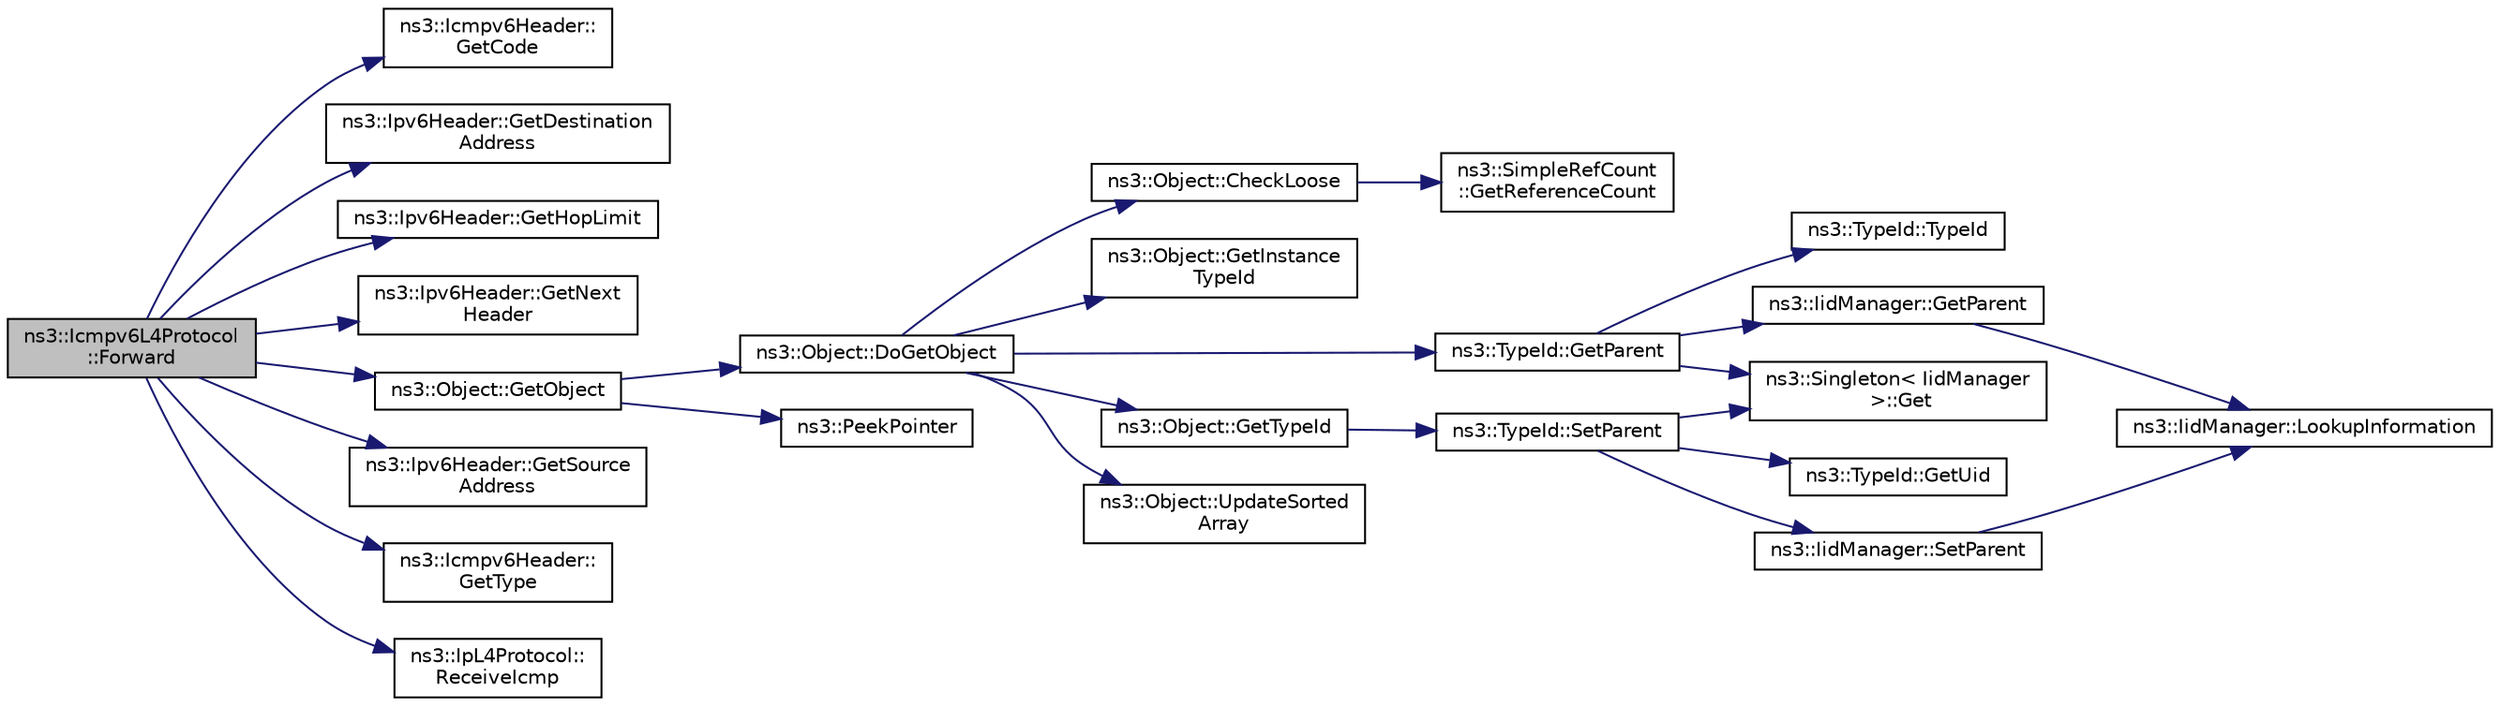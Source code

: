 digraph "ns3::Icmpv6L4Protocol::Forward"
{
 // LATEX_PDF_SIZE
  edge [fontname="Helvetica",fontsize="10",labelfontname="Helvetica",labelfontsize="10"];
  node [fontname="Helvetica",fontsize="10",shape=record];
  rankdir="LR";
  Node1 [label="ns3::Icmpv6L4Protocol\l::Forward",height=0.2,width=0.4,color="black", fillcolor="grey75", style="filled", fontcolor="black",tooltip="Notify an ICMPv6 reception to upper layers (if requested)."];
  Node1 -> Node2 [color="midnightblue",fontsize="10",style="solid",fontname="Helvetica"];
  Node2 [label="ns3::Icmpv6Header::\lGetCode",height=0.2,width=0.4,color="black", fillcolor="white", style="filled",URL="$classns3_1_1_icmpv6_header.html#a13d8f4dc5f9674af6a0fa15bf4b49d9a",tooltip="Get the code field."];
  Node1 -> Node3 [color="midnightblue",fontsize="10",style="solid",fontname="Helvetica"];
  Node3 [label="ns3::Ipv6Header::GetDestination\lAddress",height=0.2,width=0.4,color="black", fillcolor="white", style="filled",URL="$classns3_1_1_ipv6_header.html#a6f1681b5e31c57029b95255dc7553cb5",tooltip="Get the \"Destination address\" field."];
  Node1 -> Node4 [color="midnightblue",fontsize="10",style="solid",fontname="Helvetica"];
  Node4 [label="ns3::Ipv6Header::GetHopLimit",height=0.2,width=0.4,color="black", fillcolor="white", style="filled",URL="$classns3_1_1_ipv6_header.html#a0ec7b78e38a485f6d26d59018958db7c",tooltip="Get the \"Hop limit\" field (TTL)."];
  Node1 -> Node5 [color="midnightblue",fontsize="10",style="solid",fontname="Helvetica"];
  Node5 [label="ns3::Ipv6Header::GetNext\lHeader",height=0.2,width=0.4,color="black", fillcolor="white", style="filled",URL="$classns3_1_1_ipv6_header.html#a4924d98260c4764a53024deef2c143a6",tooltip="Get the next header."];
  Node1 -> Node6 [color="midnightblue",fontsize="10",style="solid",fontname="Helvetica"];
  Node6 [label="ns3::Object::GetObject",height=0.2,width=0.4,color="black", fillcolor="white", style="filled",URL="$classns3_1_1_object.html#ad21f5401ff705cd29c37f931ea3afc18",tooltip="Get a pointer to the requested aggregated Object."];
  Node6 -> Node7 [color="midnightblue",fontsize="10",style="solid",fontname="Helvetica"];
  Node7 [label="ns3::Object::DoGetObject",height=0.2,width=0.4,color="black", fillcolor="white", style="filled",URL="$classns3_1_1_object.html#a7c009975f7c0994cb47a69f713745e0a",tooltip="Find an Object of TypeId tid in the aggregates of this Object."];
  Node7 -> Node8 [color="midnightblue",fontsize="10",style="solid",fontname="Helvetica"];
  Node8 [label="ns3::Object::CheckLoose",height=0.2,width=0.4,color="black", fillcolor="white", style="filled",URL="$classns3_1_1_object.html#a33b1d1c52665f27a2fd4857aef5618f2",tooltip="Check if any aggregated Objects have non-zero reference counts."];
  Node8 -> Node9 [color="midnightblue",fontsize="10",style="solid",fontname="Helvetica"];
  Node9 [label="ns3::SimpleRefCount\l::GetReferenceCount",height=0.2,width=0.4,color="black", fillcolor="white", style="filled",URL="$classns3_1_1_simple_ref_count.html#a9cb85ae452ce0e1c74f11b3e4d357171",tooltip="Get the reference count of the object."];
  Node7 -> Node10 [color="midnightblue",fontsize="10",style="solid",fontname="Helvetica"];
  Node10 [label="ns3::Object::GetInstance\lTypeId",height=0.2,width=0.4,color="black", fillcolor="white", style="filled",URL="$classns3_1_1_object.html#a9a0bc0211cfab9842e1046b5c5810e5a",tooltip="Get the most derived TypeId for this Object."];
  Node7 -> Node11 [color="midnightblue",fontsize="10",style="solid",fontname="Helvetica"];
  Node11 [label="ns3::TypeId::GetParent",height=0.2,width=0.4,color="black", fillcolor="white", style="filled",URL="$classns3_1_1_type_id.html#ab84f81aee52154af39a8668b59c89d63",tooltip="Get the parent of this TypeId."];
  Node11 -> Node12 [color="midnightblue",fontsize="10",style="solid",fontname="Helvetica"];
  Node12 [label="ns3::TypeId::TypeId",height=0.2,width=0.4,color="black", fillcolor="white", style="filled",URL="$classns3_1_1_type_id.html#ab76e26690f1af4f1cffa6a72245e8928",tooltip="Default constructor."];
  Node11 -> Node13 [color="midnightblue",fontsize="10",style="solid",fontname="Helvetica"];
  Node13 [label="ns3::Singleton\< IidManager\l \>::Get",height=0.2,width=0.4,color="black", fillcolor="white", style="filled",URL="$classns3_1_1_singleton.html#a80a2cd3c25a27ea72add7a9f7a141ffa",tooltip="Get a pointer to the singleton instance."];
  Node11 -> Node14 [color="midnightblue",fontsize="10",style="solid",fontname="Helvetica"];
  Node14 [label="ns3::IidManager::GetParent",height=0.2,width=0.4,color="black", fillcolor="white", style="filled",URL="$classns3_1_1_iid_manager.html#a26a0cf5d08e0e9d8ad1128b77599b1f5",tooltip="Get the parent of a type id."];
  Node14 -> Node15 [color="midnightblue",fontsize="10",style="solid",fontname="Helvetica"];
  Node15 [label="ns3::IidManager::LookupInformation",height=0.2,width=0.4,color="black", fillcolor="white", style="filled",URL="$classns3_1_1_iid_manager.html#a84af06b798b21fa700469a3ac5f65f3f",tooltip="Retrieve the information record for a type."];
  Node7 -> Node16 [color="midnightblue",fontsize="10",style="solid",fontname="Helvetica"];
  Node16 [label="ns3::Object::GetTypeId",height=0.2,width=0.4,color="black", fillcolor="white", style="filled",URL="$classns3_1_1_object.html#a1d040243983ab74ec923bde26d7cb7e7",tooltip="Register this type."];
  Node16 -> Node17 [color="midnightblue",fontsize="10",style="solid",fontname="Helvetica"];
  Node17 [label="ns3::TypeId::SetParent",height=0.2,width=0.4,color="black", fillcolor="white", style="filled",URL="$classns3_1_1_type_id.html#abaaca67ab7d2471067e7c275df0f7309",tooltip="Set the parent TypeId."];
  Node17 -> Node13 [color="midnightblue",fontsize="10",style="solid",fontname="Helvetica"];
  Node17 -> Node18 [color="midnightblue",fontsize="10",style="solid",fontname="Helvetica"];
  Node18 [label="ns3::TypeId::GetUid",height=0.2,width=0.4,color="black", fillcolor="white", style="filled",URL="$classns3_1_1_type_id.html#a429535085325d6f926724771446d9047",tooltip="Get the internal id of this TypeId."];
  Node17 -> Node19 [color="midnightblue",fontsize="10",style="solid",fontname="Helvetica"];
  Node19 [label="ns3::IidManager::SetParent",height=0.2,width=0.4,color="black", fillcolor="white", style="filled",URL="$classns3_1_1_iid_manager.html#a4042931260554c907699367b6811426f",tooltip="Set the parent of a type id."];
  Node19 -> Node15 [color="midnightblue",fontsize="10",style="solid",fontname="Helvetica"];
  Node7 -> Node20 [color="midnightblue",fontsize="10",style="solid",fontname="Helvetica"];
  Node20 [label="ns3::Object::UpdateSorted\lArray",height=0.2,width=0.4,color="black", fillcolor="white", style="filled",URL="$classns3_1_1_object.html#ade62655b9680ca5ebf5af7e0fda7a21f",tooltip="Keep the list of aggregates in most-recently-used order."];
  Node6 -> Node21 [color="midnightblue",fontsize="10",style="solid",fontname="Helvetica"];
  Node21 [label="ns3::PeekPointer",height=0.2,width=0.4,color="black", fillcolor="white", style="filled",URL="$namespacens3.html#af2a7557fe9afdd98d8f6f8f6e412cf5a",tooltip=" "];
  Node1 -> Node22 [color="midnightblue",fontsize="10",style="solid",fontname="Helvetica"];
  Node22 [label="ns3::Ipv6Header::GetSource\lAddress",height=0.2,width=0.4,color="black", fillcolor="white", style="filled",URL="$classns3_1_1_ipv6_header.html#a07d13db76e48e50eb613d69ae46c2ab0",tooltip="Get the \"Source address\" field."];
  Node1 -> Node23 [color="midnightblue",fontsize="10",style="solid",fontname="Helvetica"];
  Node23 [label="ns3::Icmpv6Header::\lGetType",height=0.2,width=0.4,color="black", fillcolor="white", style="filled",URL="$classns3_1_1_icmpv6_header.html#a34dd3bf798288e87e54ef2a2f8fd89ce",tooltip="Get the type field."];
  Node1 -> Node24 [color="midnightblue",fontsize="10",style="solid",fontname="Helvetica"];
  Node24 [label="ns3::IpL4Protocol::\lReceiveIcmp",height=0.2,width=0.4,color="black", fillcolor="white", style="filled",URL="$classns3_1_1_ip_l4_protocol.html#a4859731c656d5309c07d2d47bacd4121",tooltip="Called from lower-level layers to send the ICMP packet up in the stack."];
}
